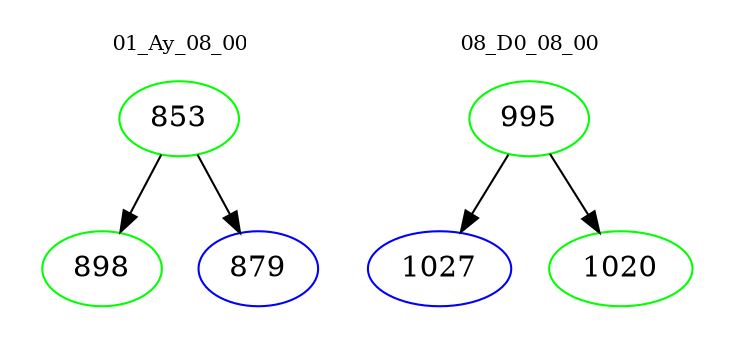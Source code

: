 digraph{
subgraph cluster_0 {
color = white
label = "01_Ay_08_00";
fontsize=10;
T0_853 [label="853", color="green"]
T0_853 -> T0_898 [color="black"]
T0_898 [label="898", color="green"]
T0_853 -> T0_879 [color="black"]
T0_879 [label="879", color="blue"]
}
subgraph cluster_1 {
color = white
label = "08_D0_08_00";
fontsize=10;
T1_995 [label="995", color="green"]
T1_995 -> T1_1027 [color="black"]
T1_1027 [label="1027", color="blue"]
T1_995 -> T1_1020 [color="black"]
T1_1020 [label="1020", color="green"]
}
}
